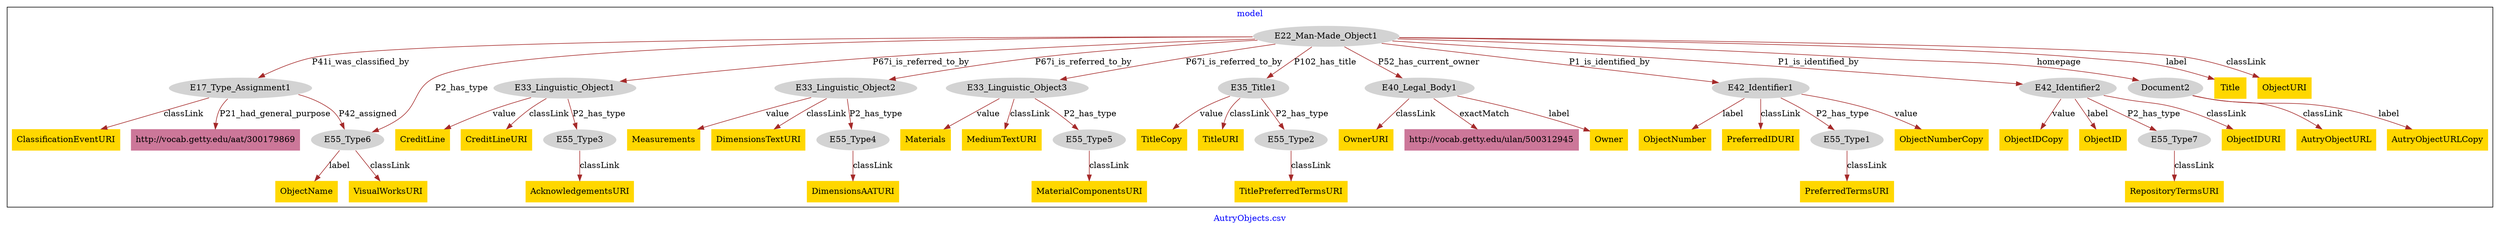 digraph n0 {
fontcolor="blue"
remincross="true"
label="AutryObjects.csv"
subgraph cluster {
label="model"
n2[style="filled",color="white",fillcolor="lightgray",label="E17_Type_Assignment1"];
n3[style="filled",color="white",fillcolor="lightgray",label="E55_Type6"];
n4[style="filled",color="white",fillcolor="lightgray",label="E22_Man-Made_Object1"];
n5[style="filled",color="white",fillcolor="lightgray",label="E33_Linguistic_Object1"];
n6[style="filled",color="white",fillcolor="lightgray",label="E33_Linguistic_Object2"];
n7[style="filled",color="white",fillcolor="lightgray",label="E33_Linguistic_Object3"];
n8[style="filled",color="white",fillcolor="lightgray",label="E35_Title1"];
n9[style="filled",color="white",fillcolor="lightgray",label="E40_Legal_Body1"];
n10[style="filled",color="white",fillcolor="lightgray",label="E42_Identifier1"];
n11[style="filled",color="white",fillcolor="lightgray",label="E42_Identifier2"];
n12[style="filled",color="white",fillcolor="lightgray",label="Document2"];
n13[style="filled",color="white",fillcolor="lightgray",label="E55_Type3"];
n14[style="filled",color="white",fillcolor="lightgray",label="E55_Type4"];
n15[style="filled",color="white",fillcolor="lightgray",label="E55_Type5"];
n16[style="filled",color="white",fillcolor="lightgray",label="E55_Type2"];
n17[style="filled",color="white",fillcolor="lightgray",label="E55_Type1"];
n18[style="filled",color="white",fillcolor="lightgray",label="E55_Type7"];
n19[shape="plaintext",style="filled",fillcolor="gold",label="ObjectName"];
n20[shape="plaintext",style="filled",fillcolor="gold",label="Title"];
n21[shape="plaintext",style="filled",fillcolor="gold",label="Materials"];
n22[shape="plaintext",style="filled",fillcolor="gold",label="Measurements"];
n23[shape="plaintext",style="filled",fillcolor="gold",label="RepositoryTermsURI"];
n24[shape="plaintext",style="filled",fillcolor="gold",label="PreferredTermsURI"];
n25[shape="plaintext",style="filled",fillcolor="gold",label="AutryObjectURL"];
n26[shape="plaintext",style="filled",fillcolor="gold",label="TitlePreferredTermsURI"];
n27[shape="plaintext",style="filled",fillcolor="gold",label="MaterialComponentsURI"];
n28[shape="plaintext",style="filled",fillcolor="gold",label="Owner"];
n29[shape="plaintext",style="filled",fillcolor="gold",label="CreditLine"];
n30[shape="plaintext",style="filled",fillcolor="gold",label="ObjectURI"];
n31[shape="plaintext",style="filled",fillcolor="gold",label="DimensionsAATURI"];
n32[shape="plaintext",style="filled",fillcolor="gold",label="CreditLineURI"];
n33[shape="plaintext",style="filled",fillcolor="gold",label="VisualWorksURI"];
n34[shape="plaintext",style="filled",fillcolor="gold",label="TitleCopy"];
n35[shape="plaintext",style="filled",fillcolor="gold",label="AcknowledgementsURI"];
n36[shape="plaintext",style="filled",fillcolor="gold",label="ObjectIDURI"];
n37[shape="plaintext",style="filled",fillcolor="gold",label="ObjectNumberCopy"];
n38[shape="plaintext",style="filled",fillcolor="gold",label="DimensionsTextURI"];
n39[shape="plaintext",style="filled",fillcolor="gold",label="MediumTextURI"];
n40[shape="plaintext",style="filled",fillcolor="gold",label="ObjectIDCopy"];
n41[shape="plaintext",style="filled",fillcolor="gold",label="TitleURI"];
n42[shape="plaintext",style="filled",fillcolor="gold",label="ObjectID"];
n43[shape="plaintext",style="filled",fillcolor="gold",label="ObjectNumber"];
n44[shape="plaintext",style="filled",fillcolor="gold",label="ClassificationEventURI"];
n45[shape="plaintext",style="filled",fillcolor="gold",label="PreferredIDURI"];
n46[shape="plaintext",style="filled",fillcolor="gold",label="AutryObjectURLCopy"];
n47[shape="plaintext",style="filled",fillcolor="gold",label="OwnerURI"];
n48[shape="plaintext",style="filled",fillcolor="#CC7799",label="http://vocab.getty.edu/ulan/500312945"];
n49[shape="plaintext",style="filled",fillcolor="#CC7799",label="http://vocab.getty.edu/aat/300179869"];
}
n2 -> n3[color="brown",fontcolor="black",label="P42_assigned"]
n4 -> n2[color="brown",fontcolor="black",label="P41i_was_classified_by"]
n4 -> n5[color="brown",fontcolor="black",label="P67i_is_referred_to_by"]
n4 -> n6[color="brown",fontcolor="black",label="P67i_is_referred_to_by"]
n4 -> n7[color="brown",fontcolor="black",label="P67i_is_referred_to_by"]
n4 -> n8[color="brown",fontcolor="black",label="P102_has_title"]
n4 -> n9[color="brown",fontcolor="black",label="P52_has_current_owner"]
n4 -> n10[color="brown",fontcolor="black",label="P1_is_identified_by"]
n4 -> n11[color="brown",fontcolor="black",label="P1_is_identified_by"]
n4 -> n12[color="brown",fontcolor="black",label="homepage"]
n5 -> n13[color="brown",fontcolor="black",label="P2_has_type"]
n6 -> n14[color="brown",fontcolor="black",label="P2_has_type"]
n7 -> n15[color="brown",fontcolor="black",label="P2_has_type"]
n8 -> n16[color="brown",fontcolor="black",label="P2_has_type"]
n10 -> n17[color="brown",fontcolor="black",label="P2_has_type"]
n11 -> n18[color="brown",fontcolor="black",label="P2_has_type"]
n3 -> n19[color="brown",fontcolor="black",label="label"]
n4 -> n20[color="brown",fontcolor="black",label="label"]
n7 -> n21[color="brown",fontcolor="black",label="value"]
n6 -> n22[color="brown",fontcolor="black",label="value"]
n18 -> n23[color="brown",fontcolor="black",label="classLink"]
n17 -> n24[color="brown",fontcolor="black",label="classLink"]
n12 -> n25[color="brown",fontcolor="black",label="classLink"]
n16 -> n26[color="brown",fontcolor="black",label="classLink"]
n15 -> n27[color="brown",fontcolor="black",label="classLink"]
n9 -> n28[color="brown",fontcolor="black",label="label"]
n5 -> n29[color="brown",fontcolor="black",label="value"]
n4 -> n30[color="brown",fontcolor="black",label="classLink"]
n14 -> n31[color="brown",fontcolor="black",label="classLink"]
n5 -> n32[color="brown",fontcolor="black",label="classLink"]
n3 -> n33[color="brown",fontcolor="black",label="classLink"]
n8 -> n34[color="brown",fontcolor="black",label="value"]
n13 -> n35[color="brown",fontcolor="black",label="classLink"]
n11 -> n36[color="brown",fontcolor="black",label="classLink"]
n10 -> n37[color="brown",fontcolor="black",label="value"]
n6 -> n38[color="brown",fontcolor="black",label="classLink"]
n7 -> n39[color="brown",fontcolor="black",label="classLink"]
n11 -> n40[color="brown",fontcolor="black",label="value"]
n8 -> n41[color="brown",fontcolor="black",label="classLink"]
n11 -> n42[color="brown",fontcolor="black",label="label"]
n10 -> n43[color="brown",fontcolor="black",label="label"]
n2 -> n44[color="brown",fontcolor="black",label="classLink"]
n10 -> n45[color="brown",fontcolor="black",label="classLink"]
n12 -> n46[color="brown",fontcolor="black",label="label"]
n9 -> n47[color="brown",fontcolor="black",label="classLink"]
n9 -> n48[color="brown",fontcolor="black",label="exactMatch"]
n4 -> n3[color="brown",fontcolor="black",label="P2_has_type"]
n2 -> n49[color="brown",fontcolor="black",label="P21_had_general_purpose"]
}
